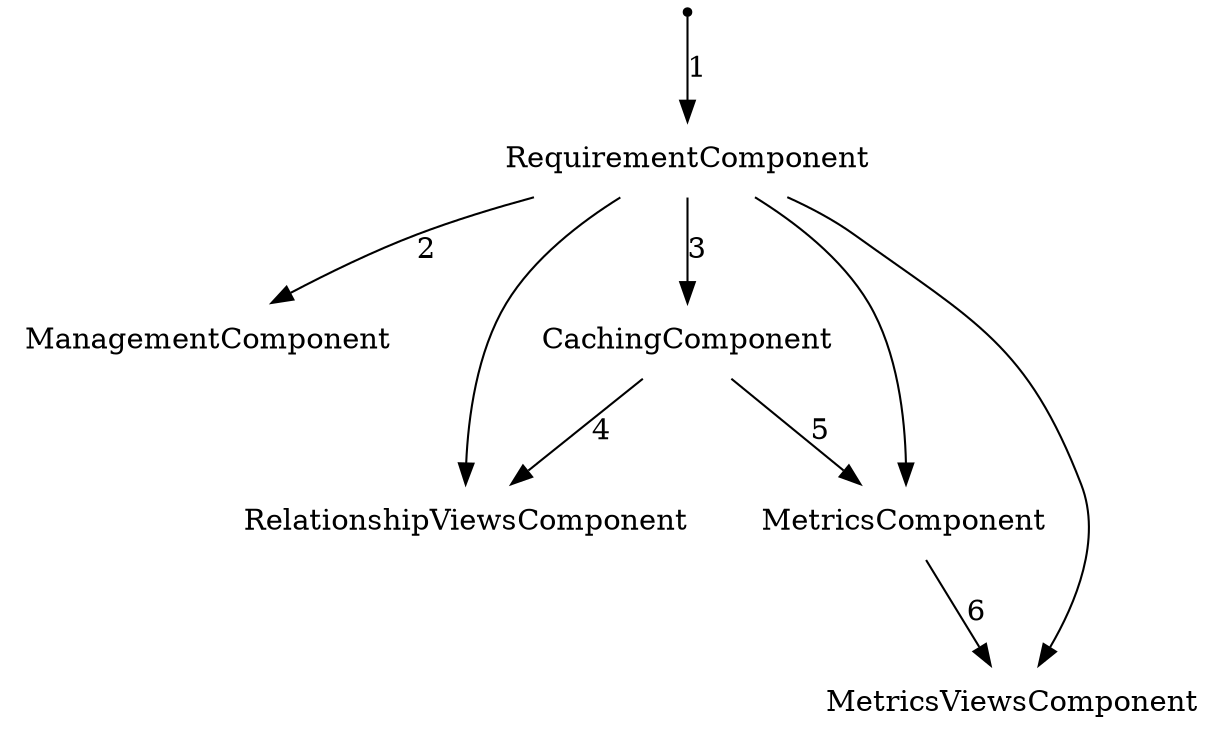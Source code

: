 digraph RequirementModule {
Root [label = "", shape = "point"];
Root -> RequirementComponent [label = "1"];
RequirementComponent [shape = "plaintext"];
RequirementComponent->ManagementComponent [label = "2"];
ManagementComponent [shape = "plaintext"];
RequirementComponent->CachingComponent [label = "3"];
CachingComponent [shape = "plaintext"];
RequirementComponent->RelationshipViewsComponent;
RelationshipViewsComponent [shape = "plaintext"];
RequirementComponent->MetricsComponent;
MetricsComponent [shape = "plaintext"];
RequirementComponent->MetricsViewsComponent;
MetricsViewsComponent [shape = "plaintext"];
CachingComponent->RelationshipViewsComponent [label = "4"];
CachingComponent->MetricsComponent [label = "5"];
MetricsComponent->MetricsViewsComponent [label = "6"];
}